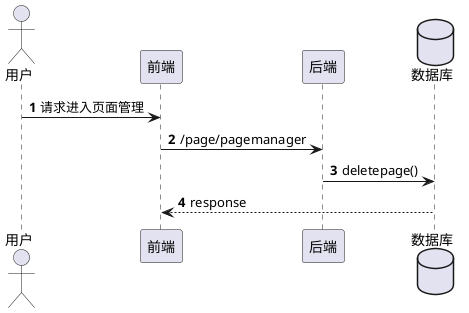 @startuml
'https://plantuml.com/sequence-diagram

autonumber

actor 用户
participant 前端
participant 后端
database 数据库

用户 -> 前端 : 请求进入页面管理
前端 -> 后端 : /page/pagemanager
后端 -> 数据库 : deletepage()
前端 <-- 数据库 : response
@enduml

1.用户进入填报页面
2.前端向后端请求/page/pagemanager，参数：主键id
3.后端调用deletepage()，删除数据。
4.后端返回删除成功到前端。
